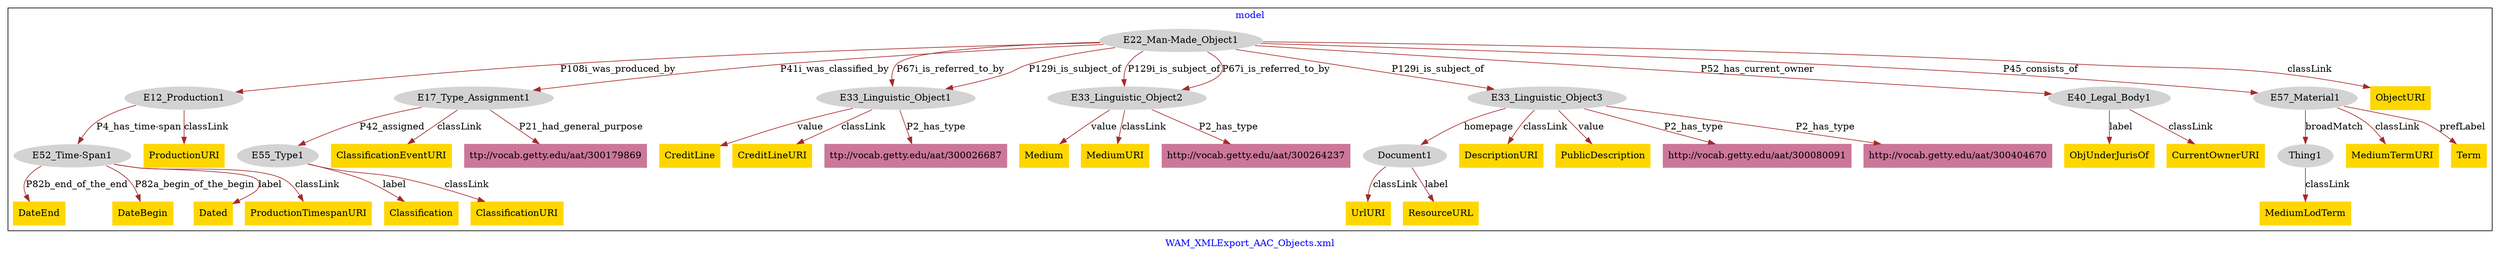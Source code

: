 digraph n0 {
fontcolor="blue"
remincross="true"
label="WAM_XMLExport_AAC_Objects.xml"
subgraph cluster {
label="model"
n2[style="filled",color="white",fillcolor="lightgray",label="E12_Production1"];
n3[style="filled",color="white",fillcolor="lightgray",label="E52_Time-Span1"];
n4[style="filled",color="white",fillcolor="lightgray",label="E17_Type_Assignment1"];
n5[style="filled",color="white",fillcolor="lightgray",label="E55_Type1"];
n6[style="filled",color="white",fillcolor="lightgray",label="E22_Man-Made_Object1"];
n7[style="filled",color="white",fillcolor="lightgray",label="E33_Linguistic_Object1"];
n8[style="filled",color="white",fillcolor="lightgray",label="E33_Linguistic_Object2"];
n9[style="filled",color="white",fillcolor="lightgray",label="E33_Linguistic_Object3"];
n10[style="filled",color="white",fillcolor="lightgray",label="E40_Legal_Body1"];
n11[style="filled",color="white",fillcolor="lightgray",label="E57_Material1"];
n12[style="filled",color="white",fillcolor="lightgray",label="Document1"];
n13[style="filled",color="white",fillcolor="lightgray",label="Thing1"];
n14[shape="plaintext",style="filled",fillcolor="gold",label="ObjectURI"];
n15[shape="plaintext",style="filled",fillcolor="gold",label="DateEnd"];
n16[shape="plaintext",style="filled",fillcolor="gold",label="ObjUnderJurisOf"];
n17[shape="plaintext",style="filled",fillcolor="gold",label="DateBegin"];
n18[shape="plaintext",style="filled",fillcolor="gold",label="CurrentOwnerURI"];
n19[shape="plaintext",style="filled",fillcolor="gold",label="Classification"];
n20[shape="plaintext",style="filled",fillcolor="gold",label="MediumTermURI"];
n21[shape="plaintext",style="filled",fillcolor="gold",label="Dated"];
n22[shape="plaintext",style="filled",fillcolor="gold",label="UrlURI"];
n23[shape="plaintext",style="filled",fillcolor="gold",label="DescriptionURI"];
n24[shape="plaintext",style="filled",fillcolor="gold",label="CreditLine"];
n25[shape="plaintext",style="filled",fillcolor="gold",label="ClassificationURI"];
n26[shape="plaintext",style="filled",fillcolor="gold",label="ProductionURI"];
n27[shape="plaintext",style="filled",fillcolor="gold",label="ResourceURL"];
n28[shape="plaintext",style="filled",fillcolor="gold",label="PublicDescription"];
n29[shape="plaintext",style="filled",fillcolor="gold",label="ProductionTimespanURI"];
n30[shape="plaintext",style="filled",fillcolor="gold",label="ClassificationEventURI"];
n31[shape="plaintext",style="filled",fillcolor="gold",label="MediumLodTerm"];
n32[shape="plaintext",style="filled",fillcolor="gold",label="CreditLineURI"];
n33[shape="plaintext",style="filled",fillcolor="gold",label="Medium"];
n34[shape="plaintext",style="filled",fillcolor="gold",label="Term"];
n35[shape="plaintext",style="filled",fillcolor="gold",label="MediumURI"];
n36[shape="plaintext",style="filled",fillcolor="#CC7799",label="http://vocab.getty.edu/aat/300080091"];
n37[shape="plaintext",style="filled",fillcolor="#CC7799",label="http://vocab.getty.edu/aat/300404670"];
n38[shape="plaintext",style="filled",fillcolor="#CC7799",label="http://vocab.getty.edu/aat/300264237"];
n39[shape="plaintext",style="filled",fillcolor="#CC7799",label="ttp://vocab.getty.edu/aat/300179869"];
n40[shape="plaintext",style="filled",fillcolor="#CC7799",label="ttp://vocab.getty.edu/aat/300026687"];
}
n2 -> n3[color="brown",fontcolor="black",label="P4_has_time-span"]
n4 -> n5[color="brown",fontcolor="black",label="P42_assigned"]
n6 -> n2[color="brown",fontcolor="black",label="P108i_was_produced_by"]
n6 -> n4[color="brown",fontcolor="black",label="P41i_was_classified_by"]
n6 -> n7[color="brown",fontcolor="black",label="P67i_is_referred_to_by"]
n6 -> n8[color="brown",fontcolor="black",label="P129i_is_subject_of"]
n6 -> n9[color="brown",fontcolor="black",label="P129i_is_subject_of"]
n6 -> n10[color="brown",fontcolor="black",label="P52_has_current_owner"]
n6 -> n11[color="brown",fontcolor="black",label="P45_consists_of"]
n9 -> n12[color="brown",fontcolor="black",label="homepage"]
n11 -> n13[color="brown",fontcolor="black",label="broadMatch"]
n6 -> n14[color="brown",fontcolor="black",label="classLink"]
n3 -> n15[color="brown",fontcolor="black",label="P82b_end_of_the_end"]
n10 -> n16[color="brown",fontcolor="black",label="label"]
n3 -> n17[color="brown",fontcolor="black",label="P82a_begin_of_the_begin"]
n10 -> n18[color="brown",fontcolor="black",label="classLink"]
n5 -> n19[color="brown",fontcolor="black",label="label"]
n11 -> n20[color="brown",fontcolor="black",label="classLink"]
n3 -> n21[color="brown",fontcolor="black",label="label"]
n12 -> n22[color="brown",fontcolor="black",label="classLink"]
n9 -> n23[color="brown",fontcolor="black",label="classLink"]
n7 -> n24[color="brown",fontcolor="black",label="value"]
n5 -> n25[color="brown",fontcolor="black",label="classLink"]
n2 -> n26[color="brown",fontcolor="black",label="classLink"]
n12 -> n27[color="brown",fontcolor="black",label="label"]
n9 -> n28[color="brown",fontcolor="black",label="value"]
n3 -> n29[color="brown",fontcolor="black",label="classLink"]
n4 -> n30[color="brown",fontcolor="black",label="classLink"]
n13 -> n31[color="brown",fontcolor="black",label="classLink"]
n7 -> n32[color="brown",fontcolor="black",label="classLink"]
n8 -> n33[color="brown",fontcolor="black",label="value"]
n11 -> n34[color="brown",fontcolor="black",label="prefLabel"]
n8 -> n35[color="brown",fontcolor="black",label="classLink"]
n9 -> n36[color="brown",fontcolor="black",label="P2_has_type"]
n9 -> n37[color="brown",fontcolor="black",label="P2_has_type"]
n6 -> n7[color="brown",fontcolor="black",label="P129i_is_subject_of"]
n8 -> n38[color="brown",fontcolor="black",label="P2_has_type"]
n4 -> n39[color="brown",fontcolor="black",label="P21_had_general_purpose"]
n7 -> n40[color="brown",fontcolor="black",label="P2_has_type"]
n6 -> n8[color="brown",fontcolor="black",label="P67i_is_referred_to_by"]
}
